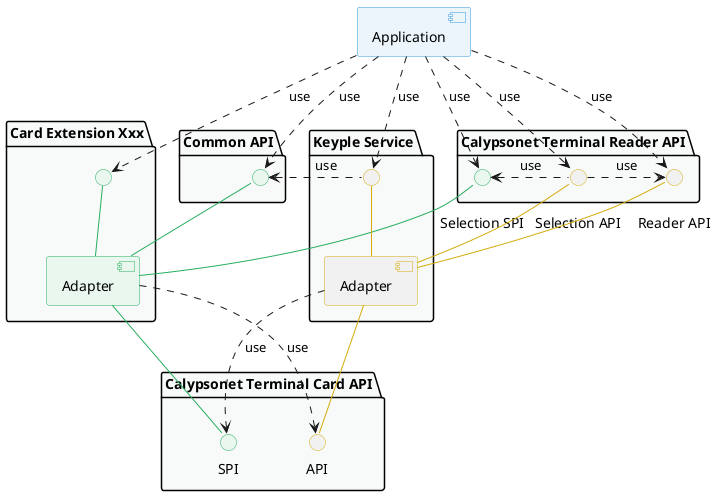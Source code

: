 @startuml

' == THEME ==

'Couleurs issues de : https://htmlcolorcodes.com/fr/tableau-de-couleur/tableau-de-couleur-design-plat/
!define COLOR_YELLOW D4AC0D
!define COLOR_RED E74C3C
!define COLOR_PURPLE 8E44AD
!define COLOR_BLUE 3498DB
!define COLOR_GREEN 27AE60
!define COLOR_GREY 2C3E50

!define C_GREY1 F8F9F9
!define C_GREY2 F2F3F4
!define C_GREY3 E5E7E9
!define C_GREY4 D7DBDD
!define C_GREY5 CACFD2
!define C_GREY6 BDC3C7
!define C_LINK 3498DB
!define C_USE 27AE60

skinparam Shadowing false
skinparam component {
    BorderColor #D4AC0D
    ' Red
    BackgroundColor<<red>> #FDEDEC
    BorderColor<<red>> #E74C3C
    ' Purple
    BackgroundColor<<purple>> #F4ECF7
    BorderColor<<purple>> #8E44AD
    ' blue
    BackgroundColor<<blue>> #EBF5FB
    BorderColor<<blue>> #3498DB
    ' Green
    BackgroundColor<<green>> #E9F7EF
    BorderColor<<green>> #27AE60
    ' Grey
    BackgroundColor<<grey>> #EAECEE
    BorderColor<<grey>> #2C3E50
}
skinparam interface {
    BorderColor #D4AC0D
    ' Red
    BackgroundColor<<red>> #FDEDEC
    BorderColor<<red>> #E74C3C
    ' Purple
    BackgroundColor<<purple>> #F4ECF7
    BorderColor<<purple>> #8E44AD
    ' blue
    BackgroundColor<<blue>> #EBF5FB
    BorderColor<<blue>> #3498DB
    ' Green
    BackgroundColor<<green>> #E9F7EF
    BorderColor<<green>> #27AE60
    ' Grey
    BackgroundColor<<grey>> #EAECEE
    BorderColor<<grey>> #2C3E50
}
hide <<red>> stereotype
hide <<purple>> stereotype
hide <<blue>> stereotype
hide <<green>> stereotype
hide <<grey>> stereotype

' == COMPONENTS ==

[Application] as application <<blue>>
package "Common API" as packCommonApi {
    interface " " as commonApi <<green>>
}
package "Card Extension Xxx" as packExtension {
    interface " " as specificCardExtensionApi <<green>>
    [Adapter] as extension <<green>>
}
package "Calypsonet Terminal Reader API" as packReaderApi {
    interface "\nReader API" as readerApi
    interface "\nSelection API" as selectionApi
    interface "\nSelection SPI" as selectionSpi <<green>>
}
package "Keyple Service" as packService {
    interface " " as serviceApi
    [Adapter] as service
}
package "Calypsonet Terminal Card API" as packCardApi {
    interface "SPI" as cardSpi <<green>>
    interface "API" as cardApi
}

' == ASSOCIATIONS ==

extension -up- commonApi #COLOR_GREEN
extension -up- selectionSpi #COLOR_GREEN

extension -up- specificCardExtensionApi #COLOR_GREEN
extension -- cardSpi #COLOR_GREEN

service -up- serviceApi #COLOR_YELLOW
service -up- readerApi #COLOR_YELLOW
service -up- selectionApi #COLOR_YELLOW
service -- cardApi #COLOR_YELLOW

' USE

application ..> commonApi : use
application ..> specificCardExtensionApi : use
application ..> readerApi : use
application ..> selectionApi : use
application ..> selectionSpi : use
application ..> serviceApi : use

service ..> cardSpi : use

serviceApi .left.> commonApi : "      use"

extension ..> cardApi : use

selectionApi .right.> readerApi : "   use   "
selectionApi .left.> selectionSpi : "   use   "

' == STYLE ==

package packExtension #C_GREY1 {
}
package packCommonApi #C_GREY1 {
}
package packReaderApi #C_GREY1 {
}
package packService #C_GREY1 {
}
package packCardApi #C_GREY1 {
}

@enduml